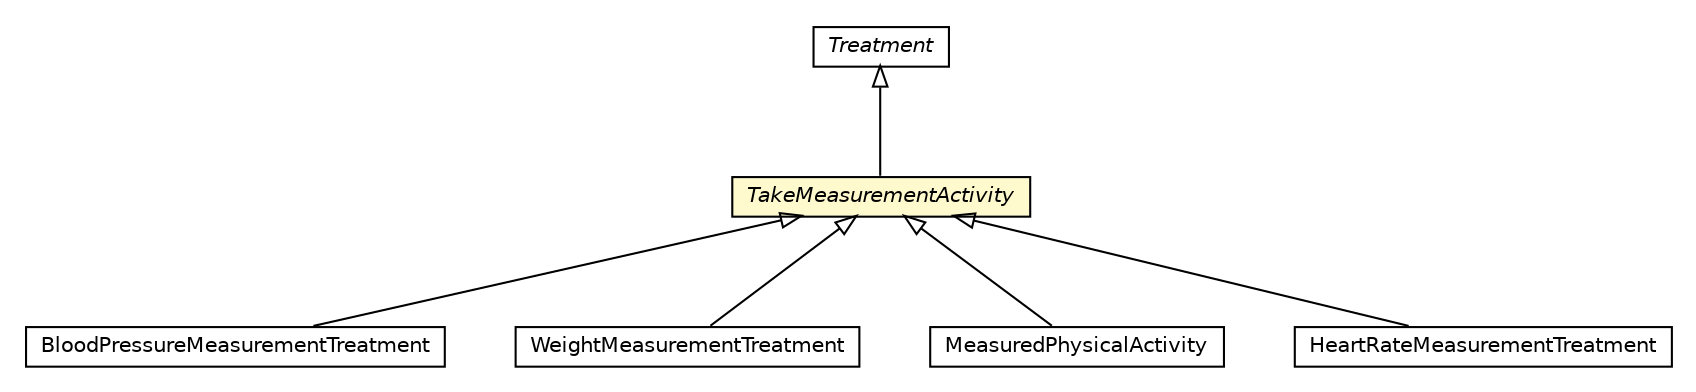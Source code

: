 #!/usr/local/bin/dot
#
# Class diagram 
# Generated by UMLGraph version R5_6-24-gf6e263 (http://www.umlgraph.org/)
#

digraph G {
	edge [fontname="Helvetica",fontsize=10,labelfontname="Helvetica",labelfontsize=10];
	node [fontname="Helvetica",fontsize=10,shape=plaintext];
	nodesep=0.25;
	ranksep=0.5;
	// org.universAAL.ontology.health.owl.BloodPressureMeasurementTreatment
	c372157 [label=<<table title="org.universAAL.ontology.health.owl.BloodPressureMeasurementTreatment" border="0" cellborder="1" cellspacing="0" cellpadding="2" port="p" href="./BloodPressureMeasurementTreatment.html">
		<tr><td><table border="0" cellspacing="0" cellpadding="1">
<tr><td align="center" balign="center"> BloodPressureMeasurementTreatment </td></tr>
		</table></td></tr>
		</table>>, URL="./BloodPressureMeasurementTreatment.html", fontname="Helvetica", fontcolor="black", fontsize=10.0];
	// org.universAAL.ontology.health.owl.WeightMeasurementTreatment
	c372161 [label=<<table title="org.universAAL.ontology.health.owl.WeightMeasurementTreatment" border="0" cellborder="1" cellspacing="0" cellpadding="2" port="p" href="./WeightMeasurementTreatment.html">
		<tr><td><table border="0" cellspacing="0" cellpadding="1">
<tr><td align="center" balign="center"> WeightMeasurementTreatment </td></tr>
		</table></td></tr>
		</table>>, URL="./WeightMeasurementTreatment.html", fontname="Helvetica", fontcolor="black", fontsize=10.0];
	// org.universAAL.ontology.health.owl.MeasuredPhysicalActivity
	c372162 [label=<<table title="org.universAAL.ontology.health.owl.MeasuredPhysicalActivity" border="0" cellborder="1" cellspacing="0" cellpadding="2" port="p" href="./MeasuredPhysicalActivity.html">
		<tr><td><table border="0" cellspacing="0" cellpadding="1">
<tr><td align="center" balign="center"> MeasuredPhysicalActivity </td></tr>
		</table></td></tr>
		</table>>, URL="./MeasuredPhysicalActivity.html", fontname="Helvetica", fontcolor="black", fontsize=10.0];
	// org.universAAL.ontology.health.owl.HeartRateMeasurementTreatment
	c372163 [label=<<table title="org.universAAL.ontology.health.owl.HeartRateMeasurementTreatment" border="0" cellborder="1" cellspacing="0" cellpadding="2" port="p" href="./HeartRateMeasurementTreatment.html">
		<tr><td><table border="0" cellspacing="0" cellpadding="1">
<tr><td align="center" balign="center"> HeartRateMeasurementTreatment </td></tr>
		</table></td></tr>
		</table>>, URL="./HeartRateMeasurementTreatment.html", fontname="Helvetica", fontcolor="black", fontsize=10.0];
	// org.universAAL.ontology.health.owl.TakeMeasurementActivity
	c372170 [label=<<table title="org.universAAL.ontology.health.owl.TakeMeasurementActivity" border="0" cellborder="1" cellspacing="0" cellpadding="2" port="p" bgcolor="lemonChiffon" href="./TakeMeasurementActivity.html">
		<tr><td><table border="0" cellspacing="0" cellpadding="1">
<tr><td align="center" balign="center"><font face="Helvetica-Oblique"> TakeMeasurementActivity </font></td></tr>
		</table></td></tr>
		</table>>, URL="./TakeMeasurementActivity.html", fontname="Helvetica", fontcolor="black", fontsize=10.0];
	// org.universAAL.ontology.health.owl.Treatment
	c372175 [label=<<table title="org.universAAL.ontology.health.owl.Treatment" border="0" cellborder="1" cellspacing="0" cellpadding="2" port="p" href="./Treatment.html">
		<tr><td><table border="0" cellspacing="0" cellpadding="1">
<tr><td align="center" balign="center"><font face="Helvetica-Oblique"> Treatment </font></td></tr>
		</table></td></tr>
		</table>>, URL="./Treatment.html", fontname="Helvetica", fontcolor="black", fontsize=10.0];
	//org.universAAL.ontology.health.owl.BloodPressureMeasurementTreatment extends org.universAAL.ontology.health.owl.TakeMeasurementActivity
	c372170:p -> c372157:p [dir=back,arrowtail=empty];
	//org.universAAL.ontology.health.owl.WeightMeasurementTreatment extends org.universAAL.ontology.health.owl.TakeMeasurementActivity
	c372170:p -> c372161:p [dir=back,arrowtail=empty];
	//org.universAAL.ontology.health.owl.MeasuredPhysicalActivity extends org.universAAL.ontology.health.owl.TakeMeasurementActivity
	c372170:p -> c372162:p [dir=back,arrowtail=empty];
	//org.universAAL.ontology.health.owl.HeartRateMeasurementTreatment extends org.universAAL.ontology.health.owl.TakeMeasurementActivity
	c372170:p -> c372163:p [dir=back,arrowtail=empty];
	//org.universAAL.ontology.health.owl.TakeMeasurementActivity extends org.universAAL.ontology.health.owl.Treatment
	c372175:p -> c372170:p [dir=back,arrowtail=empty];
}

